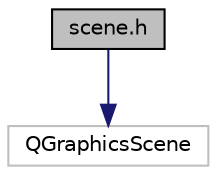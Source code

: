 digraph "scene.h"
{
 // LATEX_PDF_SIZE
  edge [fontname="Helvetica",fontsize="10",labelfontname="Helvetica",labelfontsize="10"];
  node [fontname="Helvetica",fontsize="10",shape=record];
  Node1 [label="scene.h",height=0.2,width=0.4,color="black", fillcolor="grey75", style="filled", fontcolor="black",tooltip="QGraphicsScene wrapper that emits signal with item pressed on on click."];
  Node1 -> Node2 [color="midnightblue",fontsize="10",style="solid",fontname="Helvetica"];
  Node2 [label="QGraphicsScene",height=0.2,width=0.4,color="grey75", fillcolor="white", style="filled",tooltip=" "];
}
